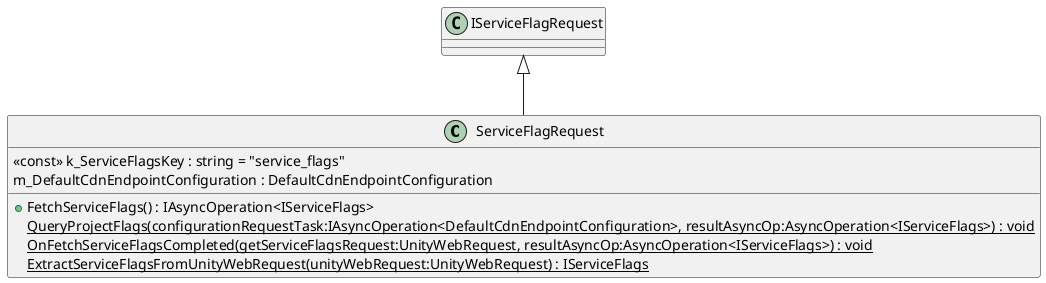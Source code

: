 @startuml
class ServiceFlagRequest {
    <<const>> k_ServiceFlagsKey : string = "service_flags"
    m_DefaultCdnEndpointConfiguration : DefaultCdnEndpointConfiguration
    + FetchServiceFlags() : IAsyncOperation<IServiceFlags>
    {static} QueryProjectFlags(configurationRequestTask:IAsyncOperation<DefaultCdnEndpointConfiguration>, resultAsyncOp:AsyncOperation<IServiceFlags>) : void
    {static} OnFetchServiceFlagsCompleted(getServiceFlagsRequest:UnityWebRequest, resultAsyncOp:AsyncOperation<IServiceFlags>) : void
    {static} ExtractServiceFlagsFromUnityWebRequest(unityWebRequest:UnityWebRequest) : IServiceFlags
}
IServiceFlagRequest <|-- ServiceFlagRequest
@enduml
